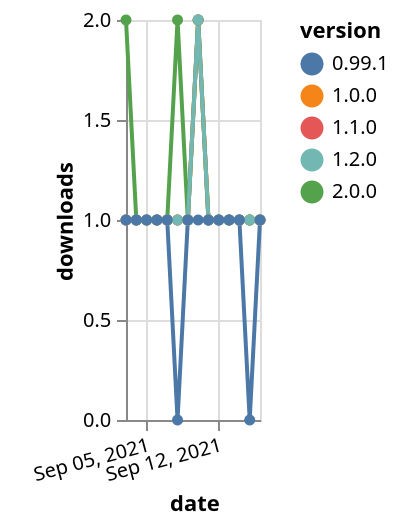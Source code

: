 {"$schema": "https://vega.github.io/schema/vega-lite/v5.json", "description": "A simple bar chart with embedded data.", "data": {"values": [{"date": "2021-09-03", "total": 175, "delta": 1, "version": "1.1.0"}, {"date": "2021-09-04", "total": 176, "delta": 1, "version": "1.1.0"}, {"date": "2021-09-05", "total": 177, "delta": 1, "version": "1.1.0"}, {"date": "2021-09-06", "total": 178, "delta": 1, "version": "1.1.0"}, {"date": "2021-09-07", "total": 179, "delta": 1, "version": "1.1.0"}, {"date": "2021-09-08", "total": 180, "delta": 1, "version": "1.1.0"}, {"date": "2021-09-09", "total": 181, "delta": 1, "version": "1.1.0"}, {"date": "2021-09-10", "total": 183, "delta": 2, "version": "1.1.0"}, {"date": "2021-09-11", "total": 184, "delta": 1, "version": "1.1.0"}, {"date": "2021-09-12", "total": 185, "delta": 1, "version": "1.1.0"}, {"date": "2021-09-13", "total": 186, "delta": 1, "version": "1.1.0"}, {"date": "2021-09-14", "total": 187, "delta": 1, "version": "1.1.0"}, {"date": "2021-09-15", "total": 188, "delta": 1, "version": "1.1.0"}, {"date": "2021-09-16", "total": 189, "delta": 1, "version": "1.1.0"}, {"date": "2021-09-03", "total": 202, "delta": 1, "version": "1.0.0"}, {"date": "2021-09-04", "total": 203, "delta": 1, "version": "1.0.0"}, {"date": "2021-09-05", "total": 204, "delta": 1, "version": "1.0.0"}, {"date": "2021-09-06", "total": 205, "delta": 1, "version": "1.0.0"}, {"date": "2021-09-07", "total": 206, "delta": 1, "version": "1.0.0"}, {"date": "2021-09-08", "total": 207, "delta": 1, "version": "1.0.0"}, {"date": "2021-09-09", "total": 208, "delta": 1, "version": "1.0.0"}, {"date": "2021-09-10", "total": 210, "delta": 2, "version": "1.0.0"}, {"date": "2021-09-11", "total": 211, "delta": 1, "version": "1.0.0"}, {"date": "2021-09-12", "total": 212, "delta": 1, "version": "1.0.0"}, {"date": "2021-09-13", "total": 213, "delta": 1, "version": "1.0.0"}, {"date": "2021-09-14", "total": 214, "delta": 1, "version": "1.0.0"}, {"date": "2021-09-15", "total": 215, "delta": 1, "version": "1.0.0"}, {"date": "2021-09-16", "total": 216, "delta": 1, "version": "1.0.0"}, {"date": "2021-09-03", "total": 115, "delta": 2, "version": "2.0.0"}, {"date": "2021-09-04", "total": 116, "delta": 1, "version": "2.0.0"}, {"date": "2021-09-05", "total": 117, "delta": 1, "version": "2.0.0"}, {"date": "2021-09-06", "total": 118, "delta": 1, "version": "2.0.0"}, {"date": "2021-09-07", "total": 119, "delta": 1, "version": "2.0.0"}, {"date": "2021-09-08", "total": 121, "delta": 2, "version": "2.0.0"}, {"date": "2021-09-09", "total": 122, "delta": 1, "version": "2.0.0"}, {"date": "2021-09-10", "total": 124, "delta": 2, "version": "2.0.0"}, {"date": "2021-09-11", "total": 125, "delta": 1, "version": "2.0.0"}, {"date": "2021-09-12", "total": 126, "delta": 1, "version": "2.0.0"}, {"date": "2021-09-13", "total": 127, "delta": 1, "version": "2.0.0"}, {"date": "2021-09-14", "total": 128, "delta": 1, "version": "2.0.0"}, {"date": "2021-09-15", "total": 129, "delta": 1, "version": "2.0.0"}, {"date": "2021-09-16", "total": 130, "delta": 1, "version": "2.0.0"}, {"date": "2021-09-03", "total": 288, "delta": 1, "version": "1.2.0"}, {"date": "2021-09-04", "total": 289, "delta": 1, "version": "1.2.0"}, {"date": "2021-09-05", "total": 290, "delta": 1, "version": "1.2.0"}, {"date": "2021-09-06", "total": 291, "delta": 1, "version": "1.2.0"}, {"date": "2021-09-07", "total": 292, "delta": 1, "version": "1.2.0"}, {"date": "2021-09-08", "total": 293, "delta": 1, "version": "1.2.0"}, {"date": "2021-09-09", "total": 294, "delta": 1, "version": "1.2.0"}, {"date": "2021-09-10", "total": 296, "delta": 2, "version": "1.2.0"}, {"date": "2021-09-11", "total": 297, "delta": 1, "version": "1.2.0"}, {"date": "2021-09-12", "total": 298, "delta": 1, "version": "1.2.0"}, {"date": "2021-09-13", "total": 299, "delta": 1, "version": "1.2.0"}, {"date": "2021-09-14", "total": 300, "delta": 1, "version": "1.2.0"}, {"date": "2021-09-15", "total": 301, "delta": 1, "version": "1.2.0"}, {"date": "2021-09-16", "total": 302, "delta": 1, "version": "1.2.0"}, {"date": "2021-09-03", "total": 217, "delta": 1, "version": "0.99.1"}, {"date": "2021-09-04", "total": 218, "delta": 1, "version": "0.99.1"}, {"date": "2021-09-05", "total": 219, "delta": 1, "version": "0.99.1"}, {"date": "2021-09-06", "total": 220, "delta": 1, "version": "0.99.1"}, {"date": "2021-09-07", "total": 221, "delta": 1, "version": "0.99.1"}, {"date": "2021-09-08", "total": 221, "delta": 0, "version": "0.99.1"}, {"date": "2021-09-09", "total": 222, "delta": 1, "version": "0.99.1"}, {"date": "2021-09-10", "total": 223, "delta": 1, "version": "0.99.1"}, {"date": "2021-09-11", "total": 224, "delta": 1, "version": "0.99.1"}, {"date": "2021-09-12", "total": 225, "delta": 1, "version": "0.99.1"}, {"date": "2021-09-13", "total": 226, "delta": 1, "version": "0.99.1"}, {"date": "2021-09-14", "total": 227, "delta": 1, "version": "0.99.1"}, {"date": "2021-09-15", "total": 227, "delta": 0, "version": "0.99.1"}, {"date": "2021-09-16", "total": 228, "delta": 1, "version": "0.99.1"}]}, "width": "container", "mark": {"type": "line", "point": {"filled": true}}, "encoding": {"x": {"field": "date", "type": "temporal", "timeUnit": "yearmonthdate", "title": "date", "axis": {"labelAngle": -15}}, "y": {"field": "delta", "type": "quantitative", "title": "downloads"}, "color": {"field": "version", "type": "nominal"}, "tooltip": {"field": "delta"}}}